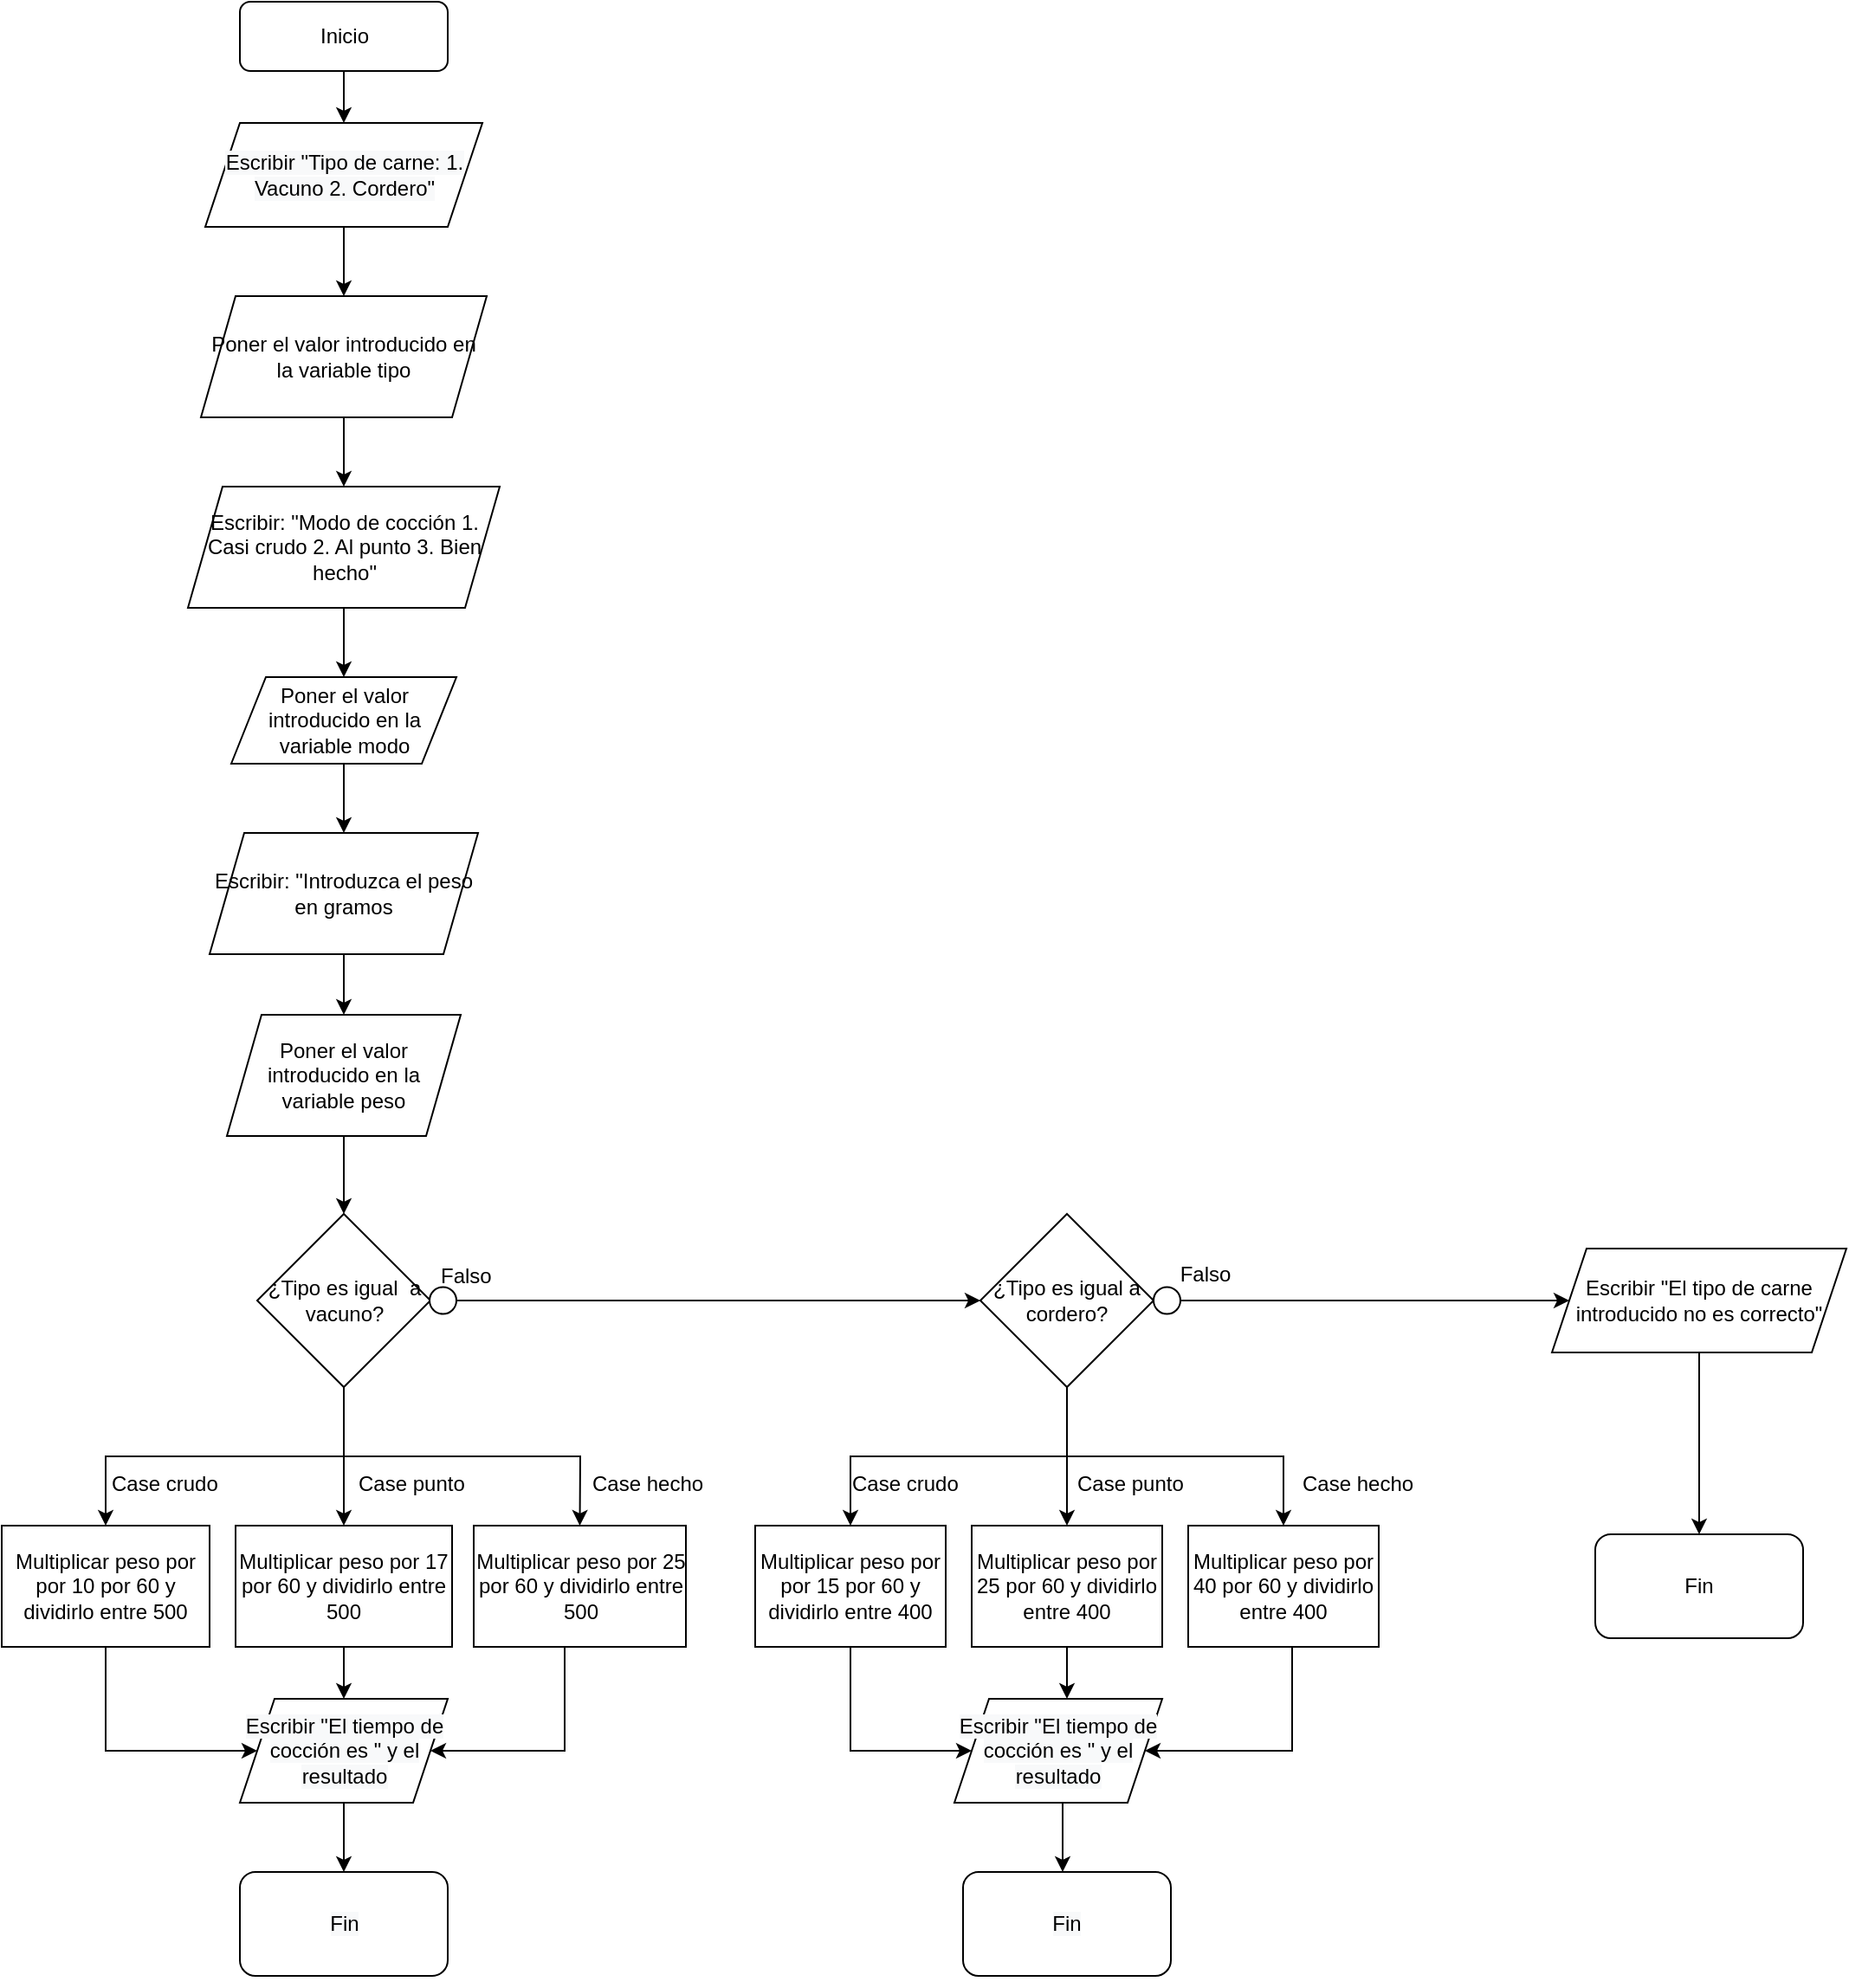 <mxfile version="16.6.1" type="device"><diagram id="C5RBs43oDa-KdzZeNtuy" name="Page-1"><mxGraphModel dx="2249" dy="705" grid="1" gridSize="10" guides="1" tooltips="1" connect="1" arrows="1" fold="1" page="1" pageScale="1" pageWidth="827" pageHeight="1169" math="0" shadow="0"><root><mxCell id="WIyWlLk6GJQsqaUBKTNV-0"/><mxCell id="WIyWlLk6GJQsqaUBKTNV-1" parent="WIyWlLk6GJQsqaUBKTNV-0"/><mxCell id="kJD3y-_oCrTrb81wseK7-88" value="" style="edgeStyle=orthogonalEdgeStyle;rounded=0;orthogonalLoop=1;jettySize=auto;html=1;" parent="WIyWlLk6GJQsqaUBKTNV-1" source="WIyWlLk6GJQsqaUBKTNV-3" target="kJD3y-_oCrTrb81wseK7-0" edge="1"><mxGeometry relative="1" as="geometry"/></mxCell><mxCell id="WIyWlLk6GJQsqaUBKTNV-3" value="Inicio" style="rounded=1;whiteSpace=wrap;html=1;fontSize=12;glass=0;strokeWidth=1;shadow=0;" parent="WIyWlLk6GJQsqaUBKTNV-1" vertex="1"><mxGeometry x="92.5" width="120" height="40" as="geometry"/></mxCell><mxCell id="kJD3y-_oCrTrb81wseK7-87" value="" style="edgeStyle=orthogonalEdgeStyle;rounded=0;orthogonalLoop=1;jettySize=auto;html=1;" parent="WIyWlLk6GJQsqaUBKTNV-1" source="kJD3y-_oCrTrb81wseK7-0" target="kJD3y-_oCrTrb81wseK7-2" edge="1"><mxGeometry relative="1" as="geometry"/></mxCell><mxCell id="kJD3y-_oCrTrb81wseK7-0" value="&lt;span style=&quot;color: rgb(0 , 0 , 0) ; font-family: &amp;#34;helvetica&amp;#34; ; font-size: 12px ; font-style: normal ; font-weight: 400 ; letter-spacing: normal ; text-align: center ; text-indent: 0px ; text-transform: none ; word-spacing: 0px ; background-color: rgb(248 , 249 , 250) ; display: inline ; float: none&quot;&gt;Escribir &quot;Tipo de carne: 1. Vacuno 2. Cordero&quot;&lt;/span&gt;" style="shape=parallelogram;perimeter=parallelogramPerimeter;whiteSpace=wrap;html=1;fixedSize=1;" parent="WIyWlLk6GJQsqaUBKTNV-1" vertex="1"><mxGeometry x="72.5" y="70" width="160" height="60" as="geometry"/></mxCell><mxCell id="kJD3y-_oCrTrb81wseK7-85" value="" style="edgeStyle=orthogonalEdgeStyle;rounded=0;orthogonalLoop=1;jettySize=auto;html=1;" parent="WIyWlLk6GJQsqaUBKTNV-1" source="kJD3y-_oCrTrb81wseK7-9" target="kJD3y-_oCrTrb81wseK7-11" edge="1"><mxGeometry relative="1" as="geometry"/></mxCell><mxCell id="kJD3y-_oCrTrb81wseK7-9" value="Escribir: &quot;Modo de cocción 1. Casi crudo 2. Al punto 3. Bien hecho&quot;" style="shape=parallelogram;perimeter=parallelogramPerimeter;whiteSpace=wrap;html=1;fixedSize=1;" parent="WIyWlLk6GJQsqaUBKTNV-1" vertex="1"><mxGeometry x="62.5" y="280" width="180" height="70" as="geometry"/></mxCell><mxCell id="kJD3y-_oCrTrb81wseK7-89" value="" style="edgeStyle=orthogonalEdgeStyle;rounded=0;orthogonalLoop=1;jettySize=auto;html=1;" parent="WIyWlLk6GJQsqaUBKTNV-1" source="kJD3y-_oCrTrb81wseK7-11" target="kJD3y-_oCrTrb81wseK7-18" edge="1"><mxGeometry relative="1" as="geometry"/></mxCell><mxCell id="kJD3y-_oCrTrb81wseK7-11" value="Poner el valor introducido en la variable modo" style="shape=parallelogram;perimeter=parallelogramPerimeter;whiteSpace=wrap;html=1;fixedSize=1;" parent="WIyWlLk6GJQsqaUBKTNV-1" vertex="1"><mxGeometry x="87.5" y="390" width="130" height="50" as="geometry"/></mxCell><mxCell id="kJD3y-_oCrTrb81wseK7-86" value="" style="edgeStyle=orthogonalEdgeStyle;rounded=0;orthogonalLoop=1;jettySize=auto;html=1;" parent="WIyWlLk6GJQsqaUBKTNV-1" source="kJD3y-_oCrTrb81wseK7-2" target="kJD3y-_oCrTrb81wseK7-9" edge="1"><mxGeometry relative="1" as="geometry"/></mxCell><mxCell id="kJD3y-_oCrTrb81wseK7-2" value="Poner el valor introducido en la variable tipo" style="shape=parallelogram;perimeter=parallelogramPerimeter;whiteSpace=wrap;html=1;fixedSize=1;" parent="WIyWlLk6GJQsqaUBKTNV-1" vertex="1"><mxGeometry x="70" y="170" width="165" height="70" as="geometry"/></mxCell><mxCell id="kJD3y-_oCrTrb81wseK7-97" value="" style="edgeStyle=orthogonalEdgeStyle;rounded=0;orthogonalLoop=1;jettySize=auto;html=1;" parent="WIyWlLk6GJQsqaUBKTNV-1" source="kJD3y-_oCrTrb81wseK7-18" target="kJD3y-_oCrTrb81wseK7-20" edge="1"><mxGeometry relative="1" as="geometry"/></mxCell><mxCell id="kJD3y-_oCrTrb81wseK7-18" value="Escribir: &quot;Introduzca el peso en gramos" style="shape=parallelogram;perimeter=parallelogramPerimeter;whiteSpace=wrap;html=1;fixedSize=1;" parent="WIyWlLk6GJQsqaUBKTNV-1" vertex="1"><mxGeometry x="75" y="480" width="155" height="70" as="geometry"/></mxCell><mxCell id="kJD3y-_oCrTrb81wseK7-91" value="" style="edgeStyle=orthogonalEdgeStyle;rounded=0;orthogonalLoop=1;jettySize=auto;html=1;" parent="WIyWlLk6GJQsqaUBKTNV-1" source="kJD3y-_oCrTrb81wseK7-20" target="kJD3y-_oCrTrb81wseK7-22" edge="1"><mxGeometry relative="1" as="geometry"/></mxCell><mxCell id="kJD3y-_oCrTrb81wseK7-20" value="Poner el valor introducido en la variable peso" style="shape=parallelogram;perimeter=parallelogramPerimeter;whiteSpace=wrap;html=1;fixedSize=1;" parent="WIyWlLk6GJQsqaUBKTNV-1" vertex="1"><mxGeometry x="85" y="585" width="135" height="70" as="geometry"/></mxCell><mxCell id="kJD3y-_oCrTrb81wseK7-92" value="" style="edgeStyle=orthogonalEdgeStyle;rounded=0;orthogonalLoop=1;jettySize=auto;html=1;exitX=0.5;exitY=1;exitDx=0;exitDy=0;" parent="WIyWlLk6GJQsqaUBKTNV-1" source="kJD3y-_oCrTrb81wseK7-22" target="kJD3y-_oCrTrb81wseK7-35" edge="1"><mxGeometry relative="1" as="geometry"><mxPoint x="290" y="840" as="sourcePoint"/></mxGeometry></mxCell><mxCell id="kJD3y-_oCrTrb81wseK7-22" value="¿Tipo es igual&amp;nbsp; a vacuno?" style="rhombus;whiteSpace=wrap;html=1;" parent="WIyWlLk6GJQsqaUBKTNV-1" vertex="1"><mxGeometry x="102.5" y="700" width="100" height="100" as="geometry"/></mxCell><mxCell id="kJD3y-_oCrTrb81wseK7-31" value="" style="edgeStyle=orthogonalEdgeStyle;rounded=0;orthogonalLoop=1;jettySize=auto;html=1;startArrow=none;" parent="WIyWlLk6GJQsqaUBKTNV-1" source="kJD3y-_oCrTrb81wseK7-29" target="kJD3y-_oCrTrb81wseK7-30" edge="1"><mxGeometry relative="1" as="geometry"/></mxCell><mxCell id="kJD3y-_oCrTrb81wseK7-101" value="" style="edgeStyle=orthogonalEdgeStyle;rounded=0;orthogonalLoop=1;jettySize=auto;html=1;entryX=0.5;entryY=0;entryDx=0;entryDy=0;" parent="WIyWlLk6GJQsqaUBKTNV-1" source="kJD3y-_oCrTrb81wseK7-24" target="kJD3y-_oCrTrb81wseK7-67" edge="1"><mxGeometry relative="1" as="geometry"><mxPoint x="440" y="840" as="targetPoint"/><Array as="points"><mxPoint x="570" y="870"/><mxPoint x="570" y="870"/></Array></mxGeometry></mxCell><mxCell id="kJD3y-_oCrTrb81wseK7-24" value="¿Tipo es igual a cordero?" style="rhombus;whiteSpace=wrap;html=1;" parent="WIyWlLk6GJQsqaUBKTNV-1" vertex="1"><mxGeometry x="520" y="700" width="100" height="100" as="geometry"/></mxCell><mxCell id="kJD3y-_oCrTrb81wseK7-28" value="Falso" style="text;strokeColor=none;fillColor=none;align=left;verticalAlign=middle;spacingLeft=4;spacingRight=4;overflow=hidden;points=[[0,0.5],[1,0.5]];portConstraint=eastwest;rotatable=0;" parent="WIyWlLk6GJQsqaUBKTNV-1" vertex="1"><mxGeometry x="202.5" y="720" width="55" height="30" as="geometry"/></mxCell><mxCell id="kJD3y-_oCrTrb81wseK7-119" value="" style="edgeStyle=elbowEdgeStyle;rounded=0;orthogonalLoop=1;jettySize=auto;html=1;" parent="WIyWlLk6GJQsqaUBKTNV-1" source="kJD3y-_oCrTrb81wseK7-30" target="kJD3y-_oCrTrb81wseK7-71" edge="1"><mxGeometry relative="1" as="geometry"/></mxCell><mxCell id="kJD3y-_oCrTrb81wseK7-30" value="Escribir &quot;El tipo de carne introducido no es correcto&quot;" style="shape=parallelogram;perimeter=parallelogramPerimeter;whiteSpace=wrap;html=1;fixedSize=1;" parent="WIyWlLk6GJQsqaUBKTNV-1" vertex="1"><mxGeometry x="850" y="720" width="170" height="60" as="geometry"/></mxCell><mxCell id="kJD3y-_oCrTrb81wseK7-32" value="Falso" style="text;html=1;strokeColor=none;fillColor=none;align=center;verticalAlign=middle;whiteSpace=wrap;rounded=0;" parent="WIyWlLk6GJQsqaUBKTNV-1" vertex="1"><mxGeometry x="620" y="720" width="60" height="30" as="geometry"/></mxCell><mxCell id="kJD3y-_oCrTrb81wseK7-113" value="" style="edgeStyle=elbowEdgeStyle;rounded=0;orthogonalLoop=1;jettySize=auto;html=1;exitX=0.5;exitY=1;exitDx=0;exitDy=0;entryX=0;entryY=0.5;entryDx=0;entryDy=0;" parent="WIyWlLk6GJQsqaUBKTNV-1" source="kJD3y-_oCrTrb81wseK7-34" target="kJD3y-_oCrTrb81wseK7-109" edge="1"><mxGeometry relative="1" as="geometry"><mxPoint x="15" y="980" as="targetPoint"/><Array as="points"><mxPoint x="15" y="980"/></Array></mxGeometry></mxCell><mxCell id="kJD3y-_oCrTrb81wseK7-34" value="Multiplicar peso por por 10 por 60 y dividirlo entre 500" style="rounded=0;whiteSpace=wrap;html=1;" parent="WIyWlLk6GJQsqaUBKTNV-1" vertex="1"><mxGeometry x="-45" y="880" width="120" height="70" as="geometry"/></mxCell><mxCell id="kJD3y-_oCrTrb81wseK7-115" value="" style="edgeStyle=elbowEdgeStyle;rounded=0;orthogonalLoop=1;jettySize=auto;html=1;" parent="WIyWlLk6GJQsqaUBKTNV-1" source="kJD3y-_oCrTrb81wseK7-35" target="kJD3y-_oCrTrb81wseK7-109" edge="1"><mxGeometry relative="1" as="geometry"/></mxCell><mxCell id="kJD3y-_oCrTrb81wseK7-35" value="Multiplicar peso por 17 por 60 y dividirlo entre 500" style="rounded=0;whiteSpace=wrap;html=1;" parent="WIyWlLk6GJQsqaUBKTNV-1" vertex="1"><mxGeometry x="90" y="880" width="125" height="70" as="geometry"/></mxCell><mxCell id="kJD3y-_oCrTrb81wseK7-117" value="" style="edgeStyle=elbowEdgeStyle;rounded=0;orthogonalLoop=1;jettySize=auto;html=1;exitX=0.5;exitY=1;exitDx=0;exitDy=0;" parent="WIyWlLk6GJQsqaUBKTNV-1" source="kJD3y-_oCrTrb81wseK7-36" target="kJD3y-_oCrTrb81wseK7-109" edge="1"><mxGeometry relative="1" as="geometry"><mxPoint x="289" y="980" as="targetPoint"/><Array as="points"><mxPoint x="280" y="1010"/></Array></mxGeometry></mxCell><mxCell id="kJD3y-_oCrTrb81wseK7-36" value="&lt;span&gt;Multiplicar peso por 25 por 60 y dividirlo entre 500&lt;/span&gt;" style="rounded=0;whiteSpace=wrap;html=1;" parent="WIyWlLk6GJQsqaUBKTNV-1" vertex="1"><mxGeometry x="227.5" y="880" width="122.5" height="70" as="geometry"/></mxCell><mxCell id="kJD3y-_oCrTrb81wseK7-29" value="" style="ellipse;whiteSpace=wrap;html=1;aspect=fixed;" parent="WIyWlLk6GJQsqaUBKTNV-1" vertex="1"><mxGeometry x="620" y="742.25" width="15.5" height="15.5" as="geometry"/></mxCell><mxCell id="kJD3y-_oCrTrb81wseK7-123" value="" style="edgeStyle=elbowEdgeStyle;rounded=0;orthogonalLoop=1;jettySize=auto;html=1;entryX=0;entryY=0.5;entryDx=0;entryDy=0;exitX=0.5;exitY=1;exitDx=0;exitDy=0;" parent="WIyWlLk6GJQsqaUBKTNV-1" source="kJD3y-_oCrTrb81wseK7-66" target="kJD3y-_oCrTrb81wseK7-121" edge="1"><mxGeometry relative="1" as="geometry"><mxPoint x="445" y="1010" as="targetPoint"/><Array as="points"><mxPoint x="445" y="1010"/><mxPoint x="445" y="990"/></Array></mxGeometry></mxCell><mxCell id="kJD3y-_oCrTrb81wseK7-66" value="Multiplicar peso por por 15 por 60 y dividirlo entre 400" style="rounded=0;whiteSpace=wrap;html=1;" parent="WIyWlLk6GJQsqaUBKTNV-1" vertex="1"><mxGeometry x="390" y="880" width="110" height="70" as="geometry"/></mxCell><mxCell id="kJD3y-_oCrTrb81wseK7-124" value="" style="edgeStyle=elbowEdgeStyle;rounded=0;orthogonalLoop=1;jettySize=auto;html=1;" parent="WIyWlLk6GJQsqaUBKTNV-1" source="kJD3y-_oCrTrb81wseK7-67" target="kJD3y-_oCrTrb81wseK7-121" edge="1"><mxGeometry relative="1" as="geometry"/></mxCell><mxCell id="kJD3y-_oCrTrb81wseK7-67" value="Multiplicar peso por 25 por 60 y dividirlo entre 400" style="rounded=0;whiteSpace=wrap;html=1;" parent="WIyWlLk6GJQsqaUBKTNV-1" vertex="1"><mxGeometry x="515" y="880" width="110" height="70" as="geometry"/></mxCell><mxCell id="kJD3y-_oCrTrb81wseK7-125" value="" style="edgeStyle=elbowEdgeStyle;rounded=0;orthogonalLoop=1;jettySize=auto;html=1;entryX=1;entryY=0.5;entryDx=0;entryDy=0;exitX=0.5;exitY=1;exitDx=0;exitDy=0;" parent="WIyWlLk6GJQsqaUBKTNV-1" source="kJD3y-_oCrTrb81wseK7-68" target="kJD3y-_oCrTrb81wseK7-121" edge="1"><mxGeometry relative="1" as="geometry"><mxPoint x="640" y="1040" as="targetPoint"/><Array as="points"><mxPoint x="700" y="980"/></Array></mxGeometry></mxCell><mxCell id="kJD3y-_oCrTrb81wseK7-68" value="&lt;span&gt;Multiplicar peso por 40 por 60 y dividirlo entre 400&lt;/span&gt;" style="rounded=0;whiteSpace=wrap;html=1;" parent="WIyWlLk6GJQsqaUBKTNV-1" vertex="1"><mxGeometry x="640" y="880" width="110" height="70" as="geometry"/></mxCell><mxCell id="kJD3y-_oCrTrb81wseK7-71" value="&lt;span&gt;Fin&lt;/span&gt;" style="rounded=1;whiteSpace=wrap;html=1;" parent="WIyWlLk6GJQsqaUBKTNV-1" vertex="1"><mxGeometry x="875" y="885" width="120" height="60" as="geometry"/></mxCell><mxCell id="kJD3y-_oCrTrb81wseK7-95" value="" style="endArrow=classic;html=1;rounded=0;entryX=0.5;entryY=0;entryDx=0;entryDy=0;" parent="WIyWlLk6GJQsqaUBKTNV-1" target="kJD3y-_oCrTrb81wseK7-36" edge="1"><mxGeometry width="50" height="50" relative="1" as="geometry"><mxPoint x="150" y="840" as="sourcePoint"/><mxPoint x="410" y="730" as="targetPoint"/><Array as="points"><mxPoint x="289" y="840"/></Array></mxGeometry></mxCell><mxCell id="kJD3y-_oCrTrb81wseK7-96" value="" style="endArrow=classic;html=1;rounded=0;entryX=0.5;entryY=0;entryDx=0;entryDy=0;" parent="WIyWlLk6GJQsqaUBKTNV-1" target="kJD3y-_oCrTrb81wseK7-34" edge="1"><mxGeometry width="50" height="50" relative="1" as="geometry"><mxPoint x="150" y="840" as="sourcePoint"/><mxPoint y="640" as="targetPoint"/><Array as="points"><mxPoint x="15" y="840"/></Array></mxGeometry></mxCell><mxCell id="kJD3y-_oCrTrb81wseK7-100" value="" style="edgeStyle=orthogonalEdgeStyle;rounded=0;orthogonalLoop=1;jettySize=auto;html=1;entryX=0;entryY=0.5;entryDx=0;entryDy=0;" parent="WIyWlLk6GJQsqaUBKTNV-1" source="kJD3y-_oCrTrb81wseK7-27" target="kJD3y-_oCrTrb81wseK7-24" edge="1"><mxGeometry relative="1" as="geometry"/></mxCell><mxCell id="kJD3y-_oCrTrb81wseK7-27" value="" style="ellipse;whiteSpace=wrap;html=1;aspect=fixed;" parent="WIyWlLk6GJQsqaUBKTNV-1" vertex="1"><mxGeometry x="202" y="742.25" width="15.5" height="15.5" as="geometry"/></mxCell><mxCell id="kJD3y-_oCrTrb81wseK7-102" value="" style="endArrow=classic;html=1;rounded=0;entryX=0.5;entryY=0;entryDx=0;entryDy=0;" parent="WIyWlLk6GJQsqaUBKTNV-1" target="kJD3y-_oCrTrb81wseK7-66" edge="1"><mxGeometry width="50" height="50" relative="1" as="geometry"><mxPoint x="570" y="840" as="sourcePoint"/><mxPoint x="410" y="630" as="targetPoint"/><Array as="points"><mxPoint x="445" y="840"/></Array></mxGeometry></mxCell><mxCell id="kJD3y-_oCrTrb81wseK7-103" value="" style="endArrow=classic;html=1;rounded=0;entryX=0.5;entryY=0;entryDx=0;entryDy=0;" parent="WIyWlLk6GJQsqaUBKTNV-1" target="kJD3y-_oCrTrb81wseK7-68" edge="1"><mxGeometry width="50" height="50" relative="1" as="geometry"><mxPoint x="570" y="840" as="sourcePoint"/><mxPoint x="410" y="630" as="targetPoint"/><Array as="points"><mxPoint x="695" y="840"/></Array></mxGeometry></mxCell><mxCell id="kJD3y-_oCrTrb81wseK7-104" value="Case crudo" style="text;strokeColor=none;fillColor=none;align=left;verticalAlign=middle;spacingLeft=4;spacingRight=4;overflow=hidden;points=[[0,0.5],[1,0.5]];portConstraint=eastwest;rotatable=0;" parent="WIyWlLk6GJQsqaUBKTNV-1" vertex="1"><mxGeometry x="12.5" y="840" width="80" height="30" as="geometry"/></mxCell><mxCell id="kJD3y-_oCrTrb81wseK7-105" value="Case punto" style="text;strokeColor=none;fillColor=none;align=left;verticalAlign=middle;spacingLeft=4;spacingRight=4;overflow=hidden;points=[[0,0.5],[1,0.5]];portConstraint=eastwest;rotatable=0;" parent="WIyWlLk6GJQsqaUBKTNV-1" vertex="1"><mxGeometry x="155" y="840" width="80" height="30" as="geometry"/></mxCell><mxCell id="kJD3y-_oCrTrb81wseK7-106" value="Case hecho" style="text;strokeColor=none;fillColor=none;align=left;verticalAlign=middle;spacingLeft=4;spacingRight=4;overflow=hidden;points=[[0,0.5],[1,0.5]];portConstraint=eastwest;rotatable=0;" parent="WIyWlLk6GJQsqaUBKTNV-1" vertex="1"><mxGeometry x="290" y="840" width="80" height="30" as="geometry"/></mxCell><mxCell id="kJD3y-_oCrTrb81wseK7-116" value="" style="edgeStyle=elbowEdgeStyle;rounded=0;orthogonalLoop=1;jettySize=auto;html=1;" parent="WIyWlLk6GJQsqaUBKTNV-1" source="kJD3y-_oCrTrb81wseK7-109" target="kJD3y-_oCrTrb81wseK7-110" edge="1"><mxGeometry relative="1" as="geometry"/></mxCell><mxCell id="kJD3y-_oCrTrb81wseK7-109" value="&#10;&#10;&lt;span style=&quot;color: rgb(0, 0, 0); font-family: helvetica; font-size: 12px; font-style: normal; font-weight: 400; letter-spacing: normal; text-align: center; text-indent: 0px; text-transform: none; word-spacing: 0px; background-color: rgb(248, 249, 250); display: inline; float: none;&quot;&gt;Escribir &quot;El tiempo de cocción es &quot; y el resultado&lt;/span&gt;&#10;&#10;" style="shape=parallelogram;perimeter=parallelogramPerimeter;whiteSpace=wrap;html=1;fixedSize=1;" parent="WIyWlLk6GJQsqaUBKTNV-1" vertex="1"><mxGeometry x="92.5" y="980" width="120" height="60" as="geometry"/></mxCell><mxCell id="kJD3y-_oCrTrb81wseK7-110" value="&#10;&#10;&lt;span style=&quot;color: rgb(0, 0, 0); font-family: helvetica; font-size: 12px; font-style: normal; font-weight: 400; letter-spacing: normal; text-align: center; text-indent: 0px; text-transform: none; word-spacing: 0px; background-color: rgb(248, 249, 250); display: inline; float: none;&quot;&gt;Fin&lt;/span&gt;&#10;&#10;" style="rounded=1;whiteSpace=wrap;html=1;" parent="WIyWlLk6GJQsqaUBKTNV-1" vertex="1"><mxGeometry x="92.5" y="1080" width="120" height="60" as="geometry"/></mxCell><mxCell id="kJD3y-_oCrTrb81wseK7-130" value="" style="edgeStyle=elbowEdgeStyle;rounded=0;orthogonalLoop=1;jettySize=auto;html=1;" parent="WIyWlLk6GJQsqaUBKTNV-1" source="kJD3y-_oCrTrb81wseK7-121" target="kJD3y-_oCrTrb81wseK7-128" edge="1"><mxGeometry relative="1" as="geometry"/></mxCell><mxCell id="kJD3y-_oCrTrb81wseK7-121" value="&#10;&#10;&lt;span style=&quot;color: rgb(0, 0, 0); font-family: helvetica; font-size: 12px; font-style: normal; font-weight: 400; letter-spacing: normal; text-align: center; text-indent: 0px; text-transform: none; word-spacing: 0px; background-color: rgb(248, 249, 250); display: inline; float: none;&quot;&gt;Escribir &quot;El tiempo de cocción es &quot; y el resultado&lt;/span&gt;&#10;&#10;" style="shape=parallelogram;perimeter=parallelogramPerimeter;whiteSpace=wrap;html=1;fixedSize=1;" parent="WIyWlLk6GJQsqaUBKTNV-1" vertex="1"><mxGeometry x="505" y="980" width="120" height="60" as="geometry"/></mxCell><mxCell id="kJD3y-_oCrTrb81wseK7-128" value="&#10;&#10;&lt;span style=&quot;color: rgb(0, 0, 0); font-family: helvetica; font-size: 12px; font-style: normal; font-weight: 400; letter-spacing: normal; text-align: center; text-indent: 0px; text-transform: none; word-spacing: 0px; background-color: rgb(248, 249, 250); display: inline; float: none;&quot;&gt;Fin&lt;/span&gt;&#10;&#10;" style="rounded=1;whiteSpace=wrap;html=1;" parent="WIyWlLk6GJQsqaUBKTNV-1" vertex="1"><mxGeometry x="510" y="1080" width="120" height="60" as="geometry"/></mxCell><mxCell id="lE8H2aPfAQ1n_LlINeU5-0" value="Case crudo" style="text;strokeColor=none;fillColor=none;align=left;verticalAlign=middle;spacingLeft=4;spacingRight=4;overflow=hidden;points=[[0,0.5],[1,0.5]];portConstraint=eastwest;rotatable=0;" vertex="1" parent="WIyWlLk6GJQsqaUBKTNV-1"><mxGeometry x="440" y="840" width="80" height="30" as="geometry"/></mxCell><mxCell id="lE8H2aPfAQ1n_LlINeU5-1" value="Case punto" style="text;strokeColor=none;fillColor=none;align=left;verticalAlign=middle;spacingLeft=4;spacingRight=4;overflow=hidden;points=[[0,0.5],[1,0.5]];portConstraint=eastwest;rotatable=0;" vertex="1" parent="WIyWlLk6GJQsqaUBKTNV-1"><mxGeometry x="570" y="840" width="80" height="30" as="geometry"/></mxCell><mxCell id="lE8H2aPfAQ1n_LlINeU5-2" value="Case hecho" style="text;strokeColor=none;fillColor=none;align=left;verticalAlign=middle;spacingLeft=4;spacingRight=4;overflow=hidden;points=[[0,0.5],[1,0.5]];portConstraint=eastwest;rotatable=0;" vertex="1" parent="WIyWlLk6GJQsqaUBKTNV-1"><mxGeometry x="700" y="840" width="80" height="30" as="geometry"/></mxCell></root></mxGraphModel></diagram></mxfile>